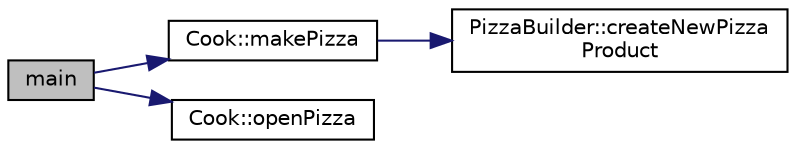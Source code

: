 digraph "main"
{
  edge [fontname="Helvetica",fontsize="10",labelfontname="Helvetica",labelfontsize="10"];
  node [fontname="Helvetica",fontsize="10",shape=record];
  rankdir="LR";
  Node1 [label="main",height=0.2,width=0.4,color="black", fillcolor="grey75", style="filled", fontcolor="black"];
  Node1 -> Node2 [color="midnightblue",fontsize="10",style="solid",fontname="Helvetica"];
  Node2 [label="Cook::makePizza",height=0.2,width=0.4,color="black", fillcolor="white", style="filled",URL="$classCook.html#a14b38189b02518a8fc89c10529ea59d8"];
  Node2 -> Node3 [color="midnightblue",fontsize="10",style="solid",fontname="Helvetica"];
  Node3 [label="PizzaBuilder::createNewPizza\lProduct",height=0.2,width=0.4,color="black", fillcolor="white", style="filled",URL="$classPizzaBuilder.html#ad321d7aede0131b349c6853768ea1735"];
  Node1 -> Node4 [color="midnightblue",fontsize="10",style="solid",fontname="Helvetica"];
  Node4 [label="Cook::openPizza",height=0.2,width=0.4,color="black", fillcolor="white", style="filled",URL="$classCook.html#a980a6342fae6617fc29fdb08101d2372"];
}
